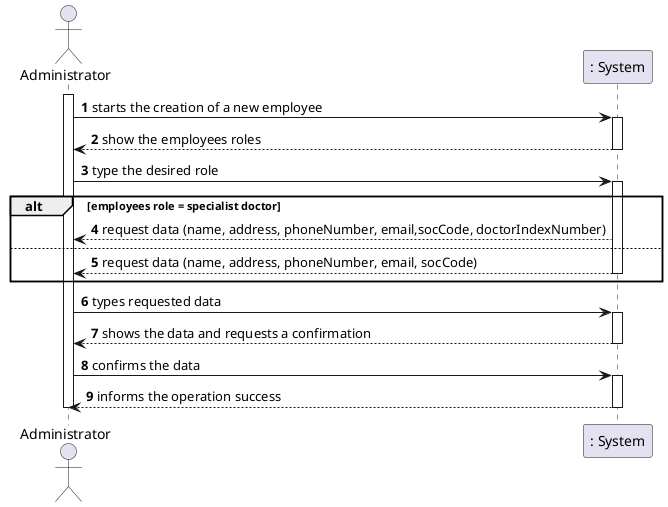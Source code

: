 @startuml
'https://plantuml.com/sequence-diagram

actor Administrator as Adm
participant ": System" as sy

autonumber
activate Adm
Adm -> sy: starts the creation of a new employee
activate sy
sy --> Adm : show the employees roles
deactivate sy
Adm -> sy : type the desired role
activate sy
alt employees role = specialist doctor
sy --> Adm : request data (name, address, phoneNumber, email,socCode, doctorIndexNumber)
else
sy --> Adm : request data (name, address, phoneNumber, email, socCode)
deactivate sy
end
Adm -> sy: types requested data
activate sy
sy --> Adm : shows the data and requests a confirmation
deactivate sy
Adm -> sy: confirms the data
activate sy
sy --> Adm : informs the operation success
deactivate sy
deactivate Adm


@enduml